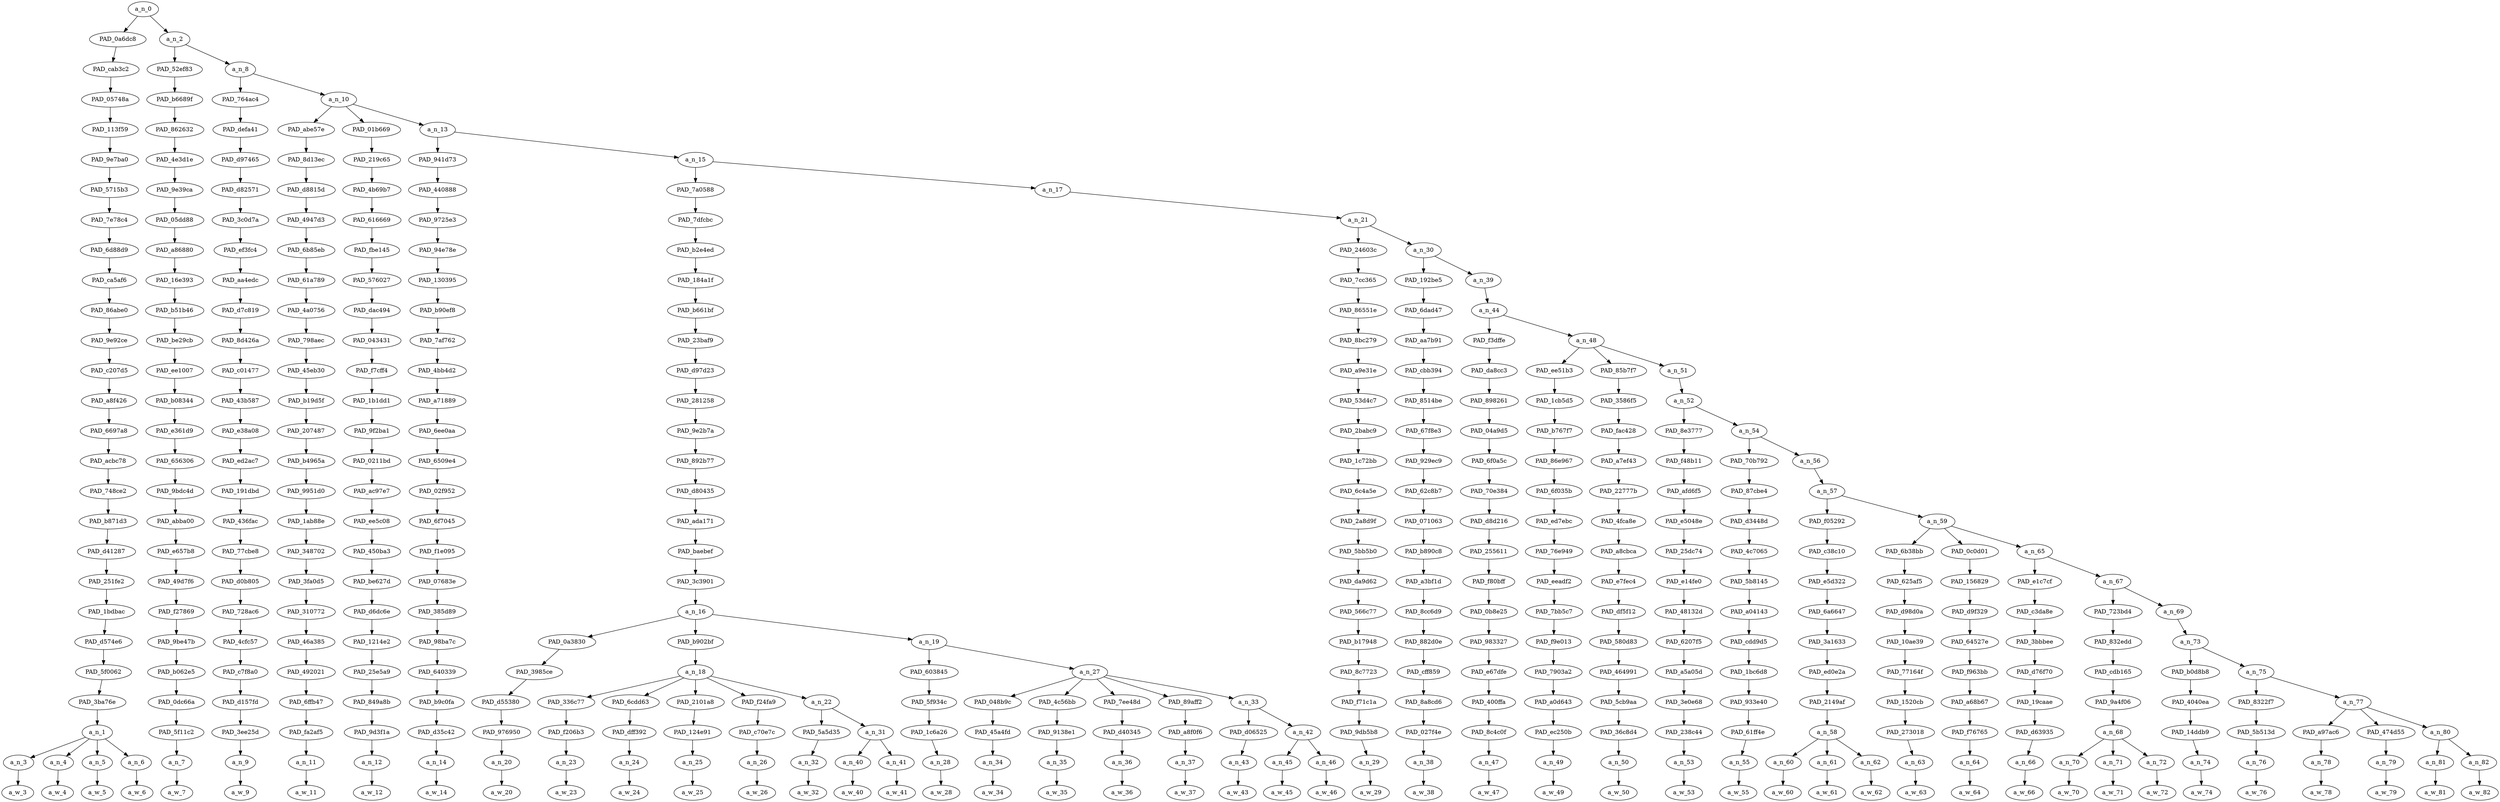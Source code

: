 strict digraph "" {
	a_n_0	[div_dir=1,
		index=0,
		level=26,
		pos="3.5571390411000197,26!",
		text_span="[0, 1, 2, 3, 4, 5, 6, 7, 8, 9, 10, 11, 12, 13, 14, 15, 16, 17, 18, 19, 20, 21, 22, 23, 24, 25, 26, 27, 28, 29, 30, 31, 32, 33, 34, \
35, 36, 37, 38, 39, 40, 41, 42, 43, 44, 45, 46]",
		value=1.00000000];
	PAD_0a6dc8	[div_dir=1,
		index=0,
		level=25,
		pos="1.5,25!",
		text_span="[0, 1, 2, 3]",
		value=0.18429828];
	a_n_0 -> PAD_0a6dc8;
	a_n_2	[div_dir=1,
		index=1,
		level=25,
		pos="5.614278082200039,25!",
		text_span="[4, 5, 6, 7, 8, 9, 10, 11, 12, 13, 14, 15, 16, 17, 18, 19, 20, 21, 22, 23, 24, 25, 26, 27, 28, 29, 30, 31, 32, 33, 34, 35, 36, 37, \
38, 39, 40, 41, 42, 43, 44, 45, 46]",
		value=0.81526686];
	a_n_0 -> a_n_2;
	PAD_cab3c2	[div_dir=1,
		index=0,
		level=24,
		pos="1.5,24!",
		text_span="[0, 1, 2, 3]",
		value=0.18429828];
	PAD_0a6dc8 -> PAD_cab3c2;
	PAD_05748a	[div_dir=1,
		index=0,
		level=23,
		pos="1.5,23!",
		text_span="[0, 1, 2, 3]",
		value=0.18429828];
	PAD_cab3c2 -> PAD_05748a;
	PAD_113f59	[div_dir=1,
		index=0,
		level=22,
		pos="1.5,22!",
		text_span="[0, 1, 2, 3]",
		value=0.18429828];
	PAD_05748a -> PAD_113f59;
	PAD_9e7ba0	[div_dir=1,
		index=0,
		level=21,
		pos="1.5,21!",
		text_span="[0, 1, 2, 3]",
		value=0.18429828];
	PAD_113f59 -> PAD_9e7ba0;
	PAD_5715b3	[div_dir=1,
		index=0,
		level=20,
		pos="1.5,20!",
		text_span="[0, 1, 2, 3]",
		value=0.18429828];
	PAD_9e7ba0 -> PAD_5715b3;
	PAD_7e78c4	[div_dir=1,
		index=0,
		level=19,
		pos="1.5,19!",
		text_span="[0, 1, 2, 3]",
		value=0.18429828];
	PAD_5715b3 -> PAD_7e78c4;
	PAD_6d88d9	[div_dir=1,
		index=0,
		level=18,
		pos="1.5,18!",
		text_span="[0, 1, 2, 3]",
		value=0.18429828];
	PAD_7e78c4 -> PAD_6d88d9;
	PAD_ca5af6	[div_dir=1,
		index=0,
		level=17,
		pos="1.5,17!",
		text_span="[0, 1, 2, 3]",
		value=0.18429828];
	PAD_6d88d9 -> PAD_ca5af6;
	PAD_86abe0	[div_dir=1,
		index=0,
		level=16,
		pos="1.5,16!",
		text_span="[0, 1, 2, 3]",
		value=0.18429828];
	PAD_ca5af6 -> PAD_86abe0;
	PAD_9e92ce	[div_dir=1,
		index=0,
		level=15,
		pos="1.5,15!",
		text_span="[0, 1, 2, 3]",
		value=0.18429828];
	PAD_86abe0 -> PAD_9e92ce;
	PAD_c207d5	[div_dir=1,
		index=0,
		level=14,
		pos="1.5,14!",
		text_span="[0, 1, 2, 3]",
		value=0.18429828];
	PAD_9e92ce -> PAD_c207d5;
	PAD_a8f426	[div_dir=1,
		index=0,
		level=13,
		pos="1.5,13!",
		text_span="[0, 1, 2, 3]",
		value=0.18429828];
	PAD_c207d5 -> PAD_a8f426;
	PAD_6697a8	[div_dir=1,
		index=0,
		level=12,
		pos="1.5,12!",
		text_span="[0, 1, 2, 3]",
		value=0.18429828];
	PAD_a8f426 -> PAD_6697a8;
	PAD_acbc78	[div_dir=1,
		index=0,
		level=11,
		pos="1.5,11!",
		text_span="[0, 1, 2, 3]",
		value=0.18429828];
	PAD_6697a8 -> PAD_acbc78;
	PAD_748ce2	[div_dir=1,
		index=0,
		level=10,
		pos="1.5,10!",
		text_span="[0, 1, 2, 3]",
		value=0.18429828];
	PAD_acbc78 -> PAD_748ce2;
	PAD_b871d3	[div_dir=1,
		index=0,
		level=9,
		pos="1.5,9!",
		text_span="[0, 1, 2, 3]",
		value=0.18429828];
	PAD_748ce2 -> PAD_b871d3;
	PAD_d41287	[div_dir=1,
		index=0,
		level=8,
		pos="1.5,8!",
		text_span="[0, 1, 2, 3]",
		value=0.18429828];
	PAD_b871d3 -> PAD_d41287;
	PAD_251fe2	[div_dir=1,
		index=0,
		level=7,
		pos="1.5,7!",
		text_span="[0, 1, 2, 3]",
		value=0.18429828];
	PAD_d41287 -> PAD_251fe2;
	PAD_1bdbac	[div_dir=1,
		index=0,
		level=6,
		pos="1.5,6!",
		text_span="[0, 1, 2, 3]",
		value=0.18429828];
	PAD_251fe2 -> PAD_1bdbac;
	PAD_d574e6	[div_dir=1,
		index=0,
		level=5,
		pos="1.5,5!",
		text_span="[0, 1, 2, 3]",
		value=0.18429828];
	PAD_1bdbac -> PAD_d574e6;
	PAD_5f0062	[div_dir=1,
		index=0,
		level=4,
		pos="1.5,4!",
		text_span="[0, 1, 2, 3]",
		value=0.18429828];
	PAD_d574e6 -> PAD_5f0062;
	PAD_3ba76e	[div_dir=1,
		index=0,
		level=3,
		pos="1.5,3!",
		text_span="[0, 1, 2, 3]",
		value=0.18429828];
	PAD_5f0062 -> PAD_3ba76e;
	a_n_1	[div_dir=1,
		index=0,
		level=2,
		pos="1.5,2!",
		text_span="[0, 1, 2, 3]",
		value=0.18429828];
	PAD_3ba76e -> a_n_1;
	a_n_3	[div_dir=1,
		index=0,
		level=1,
		pos="0.0,1!",
		text_span="[0]",
		value=0.01545999];
	a_n_1 -> a_n_3;
	a_n_4	[div_dir=1,
		index=1,
		level=1,
		pos="1.0,1!",
		text_span="[1]",
		value=0.05198625];
	a_n_1 -> a_n_4;
	a_n_5	[div_dir=1,
		index=2,
		level=1,
		pos="2.0,1!",
		text_span="[2]",
		value=0.09624227];
	a_n_1 -> a_n_5;
	a_n_6	[div_dir=-1,
		index=3,
		level=1,
		pos="3.0,1!",
		text_span="[3]",
		value=0.02027062];
	a_n_1 -> a_n_6;
	a_w_3	[div_dir=0,
		index=0,
		level=0,
		pos="0,0!",
		text_span="[0]",
		value=ye];
	a_n_3 -> a_w_3;
	a_w_4	[div_dir=0,
		index=1,
		level=0,
		pos="1,0!",
		text_span="[1]",
		value=olde];
	a_n_4 -> a_w_4;
	a_w_5	[div_dir=0,
		index=2,
		level=0,
		pos="2,0!",
		text_span="[2]",
		value=niggra];
	a_n_5 -> a_w_5;
	a_w_6	[div_dir=0,
		index=3,
		level=0,
		pos="3,0!",
		text_span="[3]",
		value=tax];
	a_n_6 -> a_w_6;
	PAD_52ef83	[div_dir=1,
		index=1,
		level=24,
		pos="4.0,24!",
		text_span="[4]",
		value=0.01254932];
	a_n_2 -> PAD_52ef83;
	a_n_8	[div_dir=1,
		index=2,
		level=24,
		pos="7.228556164400078,24!",
		text_span="[5, 6, 7, 8, 9, 10, 11, 12, 13, 14, 15, 16, 17, 18, 19, 20, 21, 22, 23, 24, 25, 26, 27, 28, 29, 30, 31, 32, 33, 34, 35, 36, 37, \
38, 39, 40, 41, 42, 43, 44, 45, 46]",
		value=0.80238551];
	a_n_2 -> a_n_8;
	PAD_b6689f	[div_dir=1,
		index=1,
		level=23,
		pos="4.0,23!",
		text_span="[4]",
		value=0.01254932];
	PAD_52ef83 -> PAD_b6689f;
	PAD_862632	[div_dir=1,
		index=1,
		level=22,
		pos="4.0,22!",
		text_span="[4]",
		value=0.01254932];
	PAD_b6689f -> PAD_862632;
	PAD_4e3d1e	[div_dir=1,
		index=1,
		level=21,
		pos="4.0,21!",
		text_span="[4]",
		value=0.01254932];
	PAD_862632 -> PAD_4e3d1e;
	PAD_9e39ca	[div_dir=1,
		index=1,
		level=20,
		pos="4.0,20!",
		text_span="[4]",
		value=0.01254932];
	PAD_4e3d1e -> PAD_9e39ca;
	PAD_05dd88	[div_dir=1,
		index=1,
		level=19,
		pos="4.0,19!",
		text_span="[4]",
		value=0.01254932];
	PAD_9e39ca -> PAD_05dd88;
	PAD_a86880	[div_dir=1,
		index=1,
		level=18,
		pos="4.0,18!",
		text_span="[4]",
		value=0.01254932];
	PAD_05dd88 -> PAD_a86880;
	PAD_16e393	[div_dir=1,
		index=1,
		level=17,
		pos="4.0,17!",
		text_span="[4]",
		value=0.01254932];
	PAD_a86880 -> PAD_16e393;
	PAD_b51b46	[div_dir=1,
		index=1,
		level=16,
		pos="4.0,16!",
		text_span="[4]",
		value=0.01254932];
	PAD_16e393 -> PAD_b51b46;
	PAD_be29cb	[div_dir=1,
		index=1,
		level=15,
		pos="4.0,15!",
		text_span="[4]",
		value=0.01254932];
	PAD_b51b46 -> PAD_be29cb;
	PAD_ee1007	[div_dir=1,
		index=1,
		level=14,
		pos="4.0,14!",
		text_span="[4]",
		value=0.01254932];
	PAD_be29cb -> PAD_ee1007;
	PAD_b08344	[div_dir=1,
		index=1,
		level=13,
		pos="4.0,13!",
		text_span="[4]",
		value=0.01254932];
	PAD_ee1007 -> PAD_b08344;
	PAD_e361d9	[div_dir=1,
		index=1,
		level=12,
		pos="4.0,12!",
		text_span="[4]",
		value=0.01254932];
	PAD_b08344 -> PAD_e361d9;
	PAD_656306	[div_dir=1,
		index=1,
		level=11,
		pos="4.0,11!",
		text_span="[4]",
		value=0.01254932];
	PAD_e361d9 -> PAD_656306;
	PAD_9bdc4d	[div_dir=1,
		index=1,
		level=10,
		pos="4.0,10!",
		text_span="[4]",
		value=0.01254932];
	PAD_656306 -> PAD_9bdc4d;
	PAD_abba00	[div_dir=1,
		index=1,
		level=9,
		pos="4.0,9!",
		text_span="[4]",
		value=0.01254932];
	PAD_9bdc4d -> PAD_abba00;
	PAD_e657b8	[div_dir=1,
		index=1,
		level=8,
		pos="4.0,8!",
		text_span="[4]",
		value=0.01254932];
	PAD_abba00 -> PAD_e657b8;
	PAD_49d7f6	[div_dir=1,
		index=1,
		level=7,
		pos="4.0,7!",
		text_span="[4]",
		value=0.01254932];
	PAD_e657b8 -> PAD_49d7f6;
	PAD_f27869	[div_dir=1,
		index=1,
		level=6,
		pos="4.0,6!",
		text_span="[4]",
		value=0.01254932];
	PAD_49d7f6 -> PAD_f27869;
	PAD_9be47b	[div_dir=1,
		index=1,
		level=5,
		pos="4.0,5!",
		text_span="[4]",
		value=0.01254932];
	PAD_f27869 -> PAD_9be47b;
	PAD_b062e5	[div_dir=1,
		index=1,
		level=4,
		pos="4.0,4!",
		text_span="[4]",
		value=0.01254932];
	PAD_9be47b -> PAD_b062e5;
	PAD_0dc66a	[div_dir=1,
		index=1,
		level=3,
		pos="4.0,3!",
		text_span="[4]",
		value=0.01254932];
	PAD_b062e5 -> PAD_0dc66a;
	PAD_5f11c2	[div_dir=1,
		index=1,
		level=2,
		pos="4.0,2!",
		text_span="[4]",
		value=0.01254932];
	PAD_0dc66a -> PAD_5f11c2;
	a_n_7	[div_dir=1,
		index=4,
		level=1,
		pos="4.0,1!",
		text_span="[4]",
		value=0.01254932];
	PAD_5f11c2 -> a_n_7;
	a_w_7	[div_dir=0,
		index=4,
		level=0,
		pos="4,0!",
		text_span="[4]",
		value=makes];
	a_n_7 -> a_w_7;
	PAD_764ac4	[div_dir=1,
		index=2,
		level=23,
		pos="5.0,23!",
		text_span="[5]",
		value=0.01531190];
	a_n_8 -> PAD_764ac4;
	a_n_10	[div_dir=1,
		index=3,
		level=23,
		pos="9.457112328800156,23!",
		text_span="[6, 7, 8, 9, 10, 11, 12, 13, 14, 15, 16, 17, 18, 19, 20, 21, 22, 23, 24, 25, 26, 27, 28, 29, 30, 31, 32, 33, 34, 35, 36, 37, 38, \
39, 40, 41, 42, 43, 44, 45, 46]",
		value=0.78674054];
	a_n_8 -> a_n_10;
	PAD_defa41	[div_dir=1,
		index=2,
		level=22,
		pos="5.0,22!",
		text_span="[5]",
		value=0.01531190];
	PAD_764ac4 -> PAD_defa41;
	PAD_d97465	[div_dir=1,
		index=2,
		level=21,
		pos="5.0,21!",
		text_span="[5]",
		value=0.01531190];
	PAD_defa41 -> PAD_d97465;
	PAD_d82571	[div_dir=1,
		index=2,
		level=20,
		pos="5.0,20!",
		text_span="[5]",
		value=0.01531190];
	PAD_d97465 -> PAD_d82571;
	PAD_3c0d7a	[div_dir=1,
		index=2,
		level=19,
		pos="5.0,19!",
		text_span="[5]",
		value=0.01531190];
	PAD_d82571 -> PAD_3c0d7a;
	PAD_ef3fc4	[div_dir=1,
		index=2,
		level=18,
		pos="5.0,18!",
		text_span="[5]",
		value=0.01531190];
	PAD_3c0d7a -> PAD_ef3fc4;
	PAD_aa4edc	[div_dir=1,
		index=2,
		level=17,
		pos="5.0,17!",
		text_span="[5]",
		value=0.01531190];
	PAD_ef3fc4 -> PAD_aa4edc;
	PAD_d7c819	[div_dir=1,
		index=2,
		level=16,
		pos="5.0,16!",
		text_span="[5]",
		value=0.01531190];
	PAD_aa4edc -> PAD_d7c819;
	PAD_8d426a	[div_dir=1,
		index=2,
		level=15,
		pos="5.0,15!",
		text_span="[5]",
		value=0.01531190];
	PAD_d7c819 -> PAD_8d426a;
	PAD_c01477	[div_dir=1,
		index=2,
		level=14,
		pos="5.0,14!",
		text_span="[5]",
		value=0.01531190];
	PAD_8d426a -> PAD_c01477;
	PAD_43b587	[div_dir=1,
		index=2,
		level=13,
		pos="5.0,13!",
		text_span="[5]",
		value=0.01531190];
	PAD_c01477 -> PAD_43b587;
	PAD_e38a08	[div_dir=1,
		index=2,
		level=12,
		pos="5.0,12!",
		text_span="[5]",
		value=0.01531190];
	PAD_43b587 -> PAD_e38a08;
	PAD_ed2ac7	[div_dir=1,
		index=2,
		level=11,
		pos="5.0,11!",
		text_span="[5]",
		value=0.01531190];
	PAD_e38a08 -> PAD_ed2ac7;
	PAD_191dbd	[div_dir=1,
		index=2,
		level=10,
		pos="5.0,10!",
		text_span="[5]",
		value=0.01531190];
	PAD_ed2ac7 -> PAD_191dbd;
	PAD_436fac	[div_dir=1,
		index=2,
		level=9,
		pos="5.0,9!",
		text_span="[5]",
		value=0.01531190];
	PAD_191dbd -> PAD_436fac;
	PAD_77cbe8	[div_dir=1,
		index=2,
		level=8,
		pos="5.0,8!",
		text_span="[5]",
		value=0.01531190];
	PAD_436fac -> PAD_77cbe8;
	PAD_d0b805	[div_dir=1,
		index=2,
		level=7,
		pos="5.0,7!",
		text_span="[5]",
		value=0.01531190];
	PAD_77cbe8 -> PAD_d0b805;
	PAD_728ac6	[div_dir=1,
		index=2,
		level=6,
		pos="5.0,6!",
		text_span="[5]",
		value=0.01531190];
	PAD_d0b805 -> PAD_728ac6;
	PAD_4cfc57	[div_dir=1,
		index=2,
		level=5,
		pos="5.0,5!",
		text_span="[5]",
		value=0.01531190];
	PAD_728ac6 -> PAD_4cfc57;
	PAD_c7f8a0	[div_dir=1,
		index=2,
		level=4,
		pos="5.0,4!",
		text_span="[5]",
		value=0.01531190];
	PAD_4cfc57 -> PAD_c7f8a0;
	PAD_d157fd	[div_dir=1,
		index=2,
		level=3,
		pos="5.0,3!",
		text_span="[5]",
		value=0.01531190];
	PAD_c7f8a0 -> PAD_d157fd;
	PAD_3ee25d	[div_dir=1,
		index=2,
		level=2,
		pos="5.0,2!",
		text_span="[5]",
		value=0.01531190];
	PAD_d157fd -> PAD_3ee25d;
	a_n_9	[div_dir=1,
		index=5,
		level=1,
		pos="5.0,1!",
		text_span="[5]",
		value=0.01531190];
	PAD_3ee25d -> a_n_9;
	a_w_9	[div_dir=0,
		index=5,
		level=0,
		pos="5,0!",
		text_span="[5]",
		value=us];
	a_n_9 -> a_w_9;
	PAD_abe57e	[div_dir=1,
		index=3,
		level=22,
		pos="6.0,22!",
		text_span="[6]",
		value=0.01415132];
	a_n_10 -> PAD_abe57e;
	PAD_01b669	[div_dir=1,
		index=4,
		level=22,
		pos="7.0,22!",
		text_span="[7]",
		value=0.01064995];
	a_n_10 -> PAD_01b669;
	a_n_13	[div_dir=1,
		index=5,
		level=22,
		pos="15.371336986400463,22!",
		text_span="[8, 9, 10, 11, 12, 13, 14, 15, 16, 17, 18, 19, 20, 21, 22, 23, 24, 25, 26, 27, 28, 29, 30, 31, 32, 33, 34, 35, 36, 37, 38, 39, 40, \
41, 42, 43, 44, 45, 46]",
		value=0.76160546];
	a_n_10 -> a_n_13;
	PAD_8d13ec	[div_dir=1,
		index=3,
		level=21,
		pos="6.0,21!",
		text_span="[6]",
		value=0.01415132];
	PAD_abe57e -> PAD_8d13ec;
	PAD_d8815d	[div_dir=1,
		index=3,
		level=20,
		pos="6.0,20!",
		text_span="[6]",
		value=0.01415132];
	PAD_8d13ec -> PAD_d8815d;
	PAD_4947d3	[div_dir=1,
		index=3,
		level=19,
		pos="6.0,19!",
		text_span="[6]",
		value=0.01415132];
	PAD_d8815d -> PAD_4947d3;
	PAD_6b85eb	[div_dir=1,
		index=3,
		level=18,
		pos="6.0,18!",
		text_span="[6]",
		value=0.01415132];
	PAD_4947d3 -> PAD_6b85eb;
	PAD_61a789	[div_dir=1,
		index=3,
		level=17,
		pos="6.0,17!",
		text_span="[6]",
		value=0.01415132];
	PAD_6b85eb -> PAD_61a789;
	PAD_4a0756	[div_dir=1,
		index=3,
		level=16,
		pos="6.0,16!",
		text_span="[6]",
		value=0.01415132];
	PAD_61a789 -> PAD_4a0756;
	PAD_798aec	[div_dir=1,
		index=3,
		level=15,
		pos="6.0,15!",
		text_span="[6]",
		value=0.01415132];
	PAD_4a0756 -> PAD_798aec;
	PAD_45eb30	[div_dir=1,
		index=3,
		level=14,
		pos="6.0,14!",
		text_span="[6]",
		value=0.01415132];
	PAD_798aec -> PAD_45eb30;
	PAD_b19d5f	[div_dir=1,
		index=3,
		level=13,
		pos="6.0,13!",
		text_span="[6]",
		value=0.01415132];
	PAD_45eb30 -> PAD_b19d5f;
	PAD_207487	[div_dir=1,
		index=3,
		level=12,
		pos="6.0,12!",
		text_span="[6]",
		value=0.01415132];
	PAD_b19d5f -> PAD_207487;
	PAD_b4965a	[div_dir=1,
		index=3,
		level=11,
		pos="6.0,11!",
		text_span="[6]",
		value=0.01415132];
	PAD_207487 -> PAD_b4965a;
	PAD_9951d0	[div_dir=1,
		index=3,
		level=10,
		pos="6.0,10!",
		text_span="[6]",
		value=0.01415132];
	PAD_b4965a -> PAD_9951d0;
	PAD_1ab88e	[div_dir=1,
		index=3,
		level=9,
		pos="6.0,9!",
		text_span="[6]",
		value=0.01415132];
	PAD_9951d0 -> PAD_1ab88e;
	PAD_348702	[div_dir=1,
		index=3,
		level=8,
		pos="6.0,8!",
		text_span="[6]",
		value=0.01415132];
	PAD_1ab88e -> PAD_348702;
	PAD_3fa0d5	[div_dir=1,
		index=3,
		level=7,
		pos="6.0,7!",
		text_span="[6]",
		value=0.01415132];
	PAD_348702 -> PAD_3fa0d5;
	PAD_310772	[div_dir=1,
		index=3,
		level=6,
		pos="6.0,6!",
		text_span="[6]",
		value=0.01415132];
	PAD_3fa0d5 -> PAD_310772;
	PAD_46a385	[div_dir=1,
		index=3,
		level=5,
		pos="6.0,5!",
		text_span="[6]",
		value=0.01415132];
	PAD_310772 -> PAD_46a385;
	PAD_492021	[div_dir=1,
		index=3,
		level=4,
		pos="6.0,4!",
		text_span="[6]",
		value=0.01415132];
	PAD_46a385 -> PAD_492021;
	PAD_6ffb47	[div_dir=1,
		index=3,
		level=3,
		pos="6.0,3!",
		text_span="[6]",
		value=0.01415132];
	PAD_492021 -> PAD_6ffb47;
	PAD_fa2af5	[div_dir=1,
		index=3,
		level=2,
		pos="6.0,2!",
		text_span="[6]",
		value=0.01415132];
	PAD_6ffb47 -> PAD_fa2af5;
	a_n_11	[div_dir=1,
		index=6,
		level=1,
		pos="6.0,1!",
		text_span="[6]",
		value=0.01415132];
	PAD_fa2af5 -> a_n_11;
	a_w_11	[div_dir=0,
		index=6,
		level=0,
		pos="6,0!",
		text_span="[6]",
		value=pay];
	a_n_11 -> a_w_11;
	PAD_219c65	[div_dir=1,
		index=4,
		level=21,
		pos="7.0,21!",
		text_span="[7]",
		value=0.01064995];
	PAD_01b669 -> PAD_219c65;
	PAD_4b69b7	[div_dir=1,
		index=4,
		level=20,
		pos="7.0,20!",
		text_span="[7]",
		value=0.01064995];
	PAD_219c65 -> PAD_4b69b7;
	PAD_616669	[div_dir=1,
		index=4,
		level=19,
		pos="7.0,19!",
		text_span="[7]",
		value=0.01064995];
	PAD_4b69b7 -> PAD_616669;
	PAD_fbe145	[div_dir=1,
		index=4,
		level=18,
		pos="7.0,18!",
		text_span="[7]",
		value=0.01064995];
	PAD_616669 -> PAD_fbe145;
	PAD_576027	[div_dir=1,
		index=4,
		level=17,
		pos="7.0,17!",
		text_span="[7]",
		value=0.01064995];
	PAD_fbe145 -> PAD_576027;
	PAD_dac494	[div_dir=1,
		index=4,
		level=16,
		pos="7.0,16!",
		text_span="[7]",
		value=0.01064995];
	PAD_576027 -> PAD_dac494;
	PAD_043431	[div_dir=1,
		index=4,
		level=15,
		pos="7.0,15!",
		text_span="[7]",
		value=0.01064995];
	PAD_dac494 -> PAD_043431;
	PAD_f7cff4	[div_dir=1,
		index=4,
		level=14,
		pos="7.0,14!",
		text_span="[7]",
		value=0.01064995];
	PAD_043431 -> PAD_f7cff4;
	PAD_1b1dd1	[div_dir=1,
		index=4,
		level=13,
		pos="7.0,13!",
		text_span="[7]",
		value=0.01064995];
	PAD_f7cff4 -> PAD_1b1dd1;
	PAD_9f2ba1	[div_dir=1,
		index=4,
		level=12,
		pos="7.0,12!",
		text_span="[7]",
		value=0.01064995];
	PAD_1b1dd1 -> PAD_9f2ba1;
	PAD_0211bd	[div_dir=1,
		index=4,
		level=11,
		pos="7.0,11!",
		text_span="[7]",
		value=0.01064995];
	PAD_9f2ba1 -> PAD_0211bd;
	PAD_ac97e7	[div_dir=1,
		index=4,
		level=10,
		pos="7.0,10!",
		text_span="[7]",
		value=0.01064995];
	PAD_0211bd -> PAD_ac97e7;
	PAD_ee5c08	[div_dir=1,
		index=4,
		level=9,
		pos="7.0,9!",
		text_span="[7]",
		value=0.01064995];
	PAD_ac97e7 -> PAD_ee5c08;
	PAD_450ba3	[div_dir=1,
		index=4,
		level=8,
		pos="7.0,8!",
		text_span="[7]",
		value=0.01064995];
	PAD_ee5c08 -> PAD_450ba3;
	PAD_be627d	[div_dir=1,
		index=4,
		level=7,
		pos="7.0,7!",
		text_span="[7]",
		value=0.01064995];
	PAD_450ba3 -> PAD_be627d;
	PAD_d6dc6e	[div_dir=1,
		index=4,
		level=6,
		pos="7.0,6!",
		text_span="[7]",
		value=0.01064995];
	PAD_be627d -> PAD_d6dc6e;
	PAD_1214e2	[div_dir=1,
		index=4,
		level=5,
		pos="7.0,5!",
		text_span="[7]",
		value=0.01064995];
	PAD_d6dc6e -> PAD_1214e2;
	PAD_25e5a9	[div_dir=1,
		index=4,
		level=4,
		pos="7.0,4!",
		text_span="[7]",
		value=0.01064995];
	PAD_1214e2 -> PAD_25e5a9;
	PAD_849a8b	[div_dir=1,
		index=4,
		level=3,
		pos="7.0,3!",
		text_span="[7]",
		value=0.01064995];
	PAD_25e5a9 -> PAD_849a8b;
	PAD_9d3f1a	[div_dir=1,
		index=4,
		level=2,
		pos="7.0,2!",
		text_span="[7]",
		value=0.01064995];
	PAD_849a8b -> PAD_9d3f1a;
	a_n_12	[div_dir=1,
		index=7,
		level=1,
		pos="7.0,1!",
		text_span="[7]",
		value=0.01064995];
	PAD_9d3f1a -> a_n_12;
	a_w_12	[div_dir=0,
		index=7,
		level=0,
		pos="7,0!",
		text_span="[7]",
		value=more];
	a_n_12 -> a_w_12;
	PAD_941d73	[div_dir=1,
		index=5,
		level=21,
		pos="8.0,21!",
		text_span="[8]",
		value=0.01051723];
	a_n_13 -> PAD_941d73;
	a_n_15	[div_dir=1,
		index=6,
		level=21,
		pos="22.742673972800926,21!",
		text_span="[9, 10, 11, 12, 13, 14, 15, 16, 17, 18, 19, 20, 21, 22, 23, 24, 25, 26, 27, 28, 29, 30, 31, 32, 33, 34, 35, 36, 37, 38, 39, 40, \
41, 42, 43, 44, 45, 46]",
		value=0.75075731];
	a_n_13 -> a_n_15;
	PAD_440888	[div_dir=1,
		index=5,
		level=20,
		pos="8.0,20!",
		text_span="[8]",
		value=0.01051723];
	PAD_941d73 -> PAD_440888;
	PAD_9725e3	[div_dir=1,
		index=5,
		level=19,
		pos="8.0,19!",
		text_span="[8]",
		value=0.01051723];
	PAD_440888 -> PAD_9725e3;
	PAD_94e78e	[div_dir=1,
		index=5,
		level=18,
		pos="8.0,18!",
		text_span="[8]",
		value=0.01051723];
	PAD_9725e3 -> PAD_94e78e;
	PAD_130395	[div_dir=1,
		index=5,
		level=17,
		pos="8.0,17!",
		text_span="[8]",
		value=0.01051723];
	PAD_94e78e -> PAD_130395;
	PAD_b90ef8	[div_dir=1,
		index=5,
		level=16,
		pos="8.0,16!",
		text_span="[8]",
		value=0.01051723];
	PAD_130395 -> PAD_b90ef8;
	PAD_7af762	[div_dir=1,
		index=5,
		level=15,
		pos="8.0,15!",
		text_span="[8]",
		value=0.01051723];
	PAD_b90ef8 -> PAD_7af762;
	PAD_4bb4d2	[div_dir=1,
		index=5,
		level=14,
		pos="8.0,14!",
		text_span="[8]",
		value=0.01051723];
	PAD_7af762 -> PAD_4bb4d2;
	PAD_a71889	[div_dir=1,
		index=5,
		level=13,
		pos="8.0,13!",
		text_span="[8]",
		value=0.01051723];
	PAD_4bb4d2 -> PAD_a71889;
	PAD_6ee0aa	[div_dir=1,
		index=5,
		level=12,
		pos="8.0,12!",
		text_span="[8]",
		value=0.01051723];
	PAD_a71889 -> PAD_6ee0aa;
	PAD_6509e4	[div_dir=1,
		index=5,
		level=11,
		pos="8.0,11!",
		text_span="[8]",
		value=0.01051723];
	PAD_6ee0aa -> PAD_6509e4;
	PAD_02f952	[div_dir=1,
		index=5,
		level=10,
		pos="8.0,10!",
		text_span="[8]",
		value=0.01051723];
	PAD_6509e4 -> PAD_02f952;
	PAD_6f7045	[div_dir=1,
		index=5,
		level=9,
		pos="8.0,9!",
		text_span="[8]",
		value=0.01051723];
	PAD_02f952 -> PAD_6f7045;
	PAD_f1e095	[div_dir=1,
		index=5,
		level=8,
		pos="8.0,8!",
		text_span="[8]",
		value=0.01051723];
	PAD_6f7045 -> PAD_f1e095;
	PAD_07683e	[div_dir=1,
		index=5,
		level=7,
		pos="8.0,7!",
		text_span="[8]",
		value=0.01051723];
	PAD_f1e095 -> PAD_07683e;
	PAD_385d89	[div_dir=1,
		index=5,
		level=6,
		pos="8.0,6!",
		text_span="[8]",
		value=0.01051723];
	PAD_07683e -> PAD_385d89;
	PAD_98ba7c	[div_dir=1,
		index=5,
		level=5,
		pos="8.0,5!",
		text_span="[8]",
		value=0.01051723];
	PAD_385d89 -> PAD_98ba7c;
	PAD_640339	[div_dir=1,
		index=5,
		level=4,
		pos="8.0,4!",
		text_span="[8]",
		value=0.01051723];
	PAD_98ba7c -> PAD_640339;
	PAD_b9c0fa	[div_dir=1,
		index=5,
		level=3,
		pos="8.0,3!",
		text_span="[8]",
		value=0.01051723];
	PAD_640339 -> PAD_b9c0fa;
	PAD_d35c42	[div_dir=1,
		index=5,
		level=2,
		pos="8.0,2!",
		text_span="[8]",
		value=0.01051723];
	PAD_b9c0fa -> PAD_d35c42;
	a_n_14	[div_dir=1,
		index=8,
		level=1,
		pos="8.0,1!",
		text_span="[8]",
		value=0.01051723];
	PAD_d35c42 -> a_n_14;
	a_w_14	[div_dir=0,
		index=8,
		level=0,
		pos="8,0!",
		text_span="[8]",
		value=for];
	a_n_14 -> a_w_14;
	PAD_7a0588	[div_dir=1,
		index=6,
		level=20,
		pos="19.425,20!",
		text_span="[9, 10, 11, 12, 13, 14, 15, 16, 17, 18, 19, 20, 21, 22, 23, 24]",
		value=0.24612560];
	a_n_15 -> PAD_7a0588;
	a_n_17	[div_dir=1,
		index=7,
		level=20,
		pos="26.06034794560185,20!",
		text_span="[25, 26, 27, 28, 29, 30, 31, 32, 33, 34, 35, 36, 37, 38, 39, 40, 41, 42, 43, 44, 45, 46]",
		value=0.50429858];
	a_n_15 -> a_n_17;
	PAD_7dfcbc	[div_dir=1,
		index=6,
		level=19,
		pos="19.425,19!",
		text_span="[9, 10, 11, 12, 13, 14, 15, 16, 17, 18, 19, 20, 21, 22, 23, 24]",
		value=0.24612560];
	PAD_7a0588 -> PAD_7dfcbc;
	PAD_b2e4ed	[div_dir=1,
		index=6,
		level=18,
		pos="19.425,18!",
		text_span="[9, 10, 11, 12, 13, 14, 15, 16, 17, 18, 19, 20, 21, 22, 23, 24]",
		value=0.24612560];
	PAD_7dfcbc -> PAD_b2e4ed;
	PAD_184a1f	[div_dir=1,
		index=6,
		level=17,
		pos="19.425,17!",
		text_span="[9, 10, 11, 12, 13, 14, 15, 16, 17, 18, 19, 20, 21, 22, 23, 24]",
		value=0.24612560];
	PAD_b2e4ed -> PAD_184a1f;
	PAD_b661bf	[div_dir=1,
		index=6,
		level=16,
		pos="19.425,16!",
		text_span="[9, 10, 11, 12, 13, 14, 15, 16, 17, 18, 19, 20, 21, 22, 23, 24]",
		value=0.24612560];
	PAD_184a1f -> PAD_b661bf;
	PAD_23baf9	[div_dir=1,
		index=6,
		level=15,
		pos="19.425,15!",
		text_span="[9, 10, 11, 12, 13, 14, 15, 16, 17, 18, 19, 20, 21, 22, 23, 24]",
		value=0.24612560];
	PAD_b661bf -> PAD_23baf9;
	PAD_d97d23	[div_dir=1,
		index=6,
		level=14,
		pos="19.425,14!",
		text_span="[9, 10, 11, 12, 13, 14, 15, 16, 17, 18, 19, 20, 21, 22, 23, 24]",
		value=0.24612560];
	PAD_23baf9 -> PAD_d97d23;
	PAD_281258	[div_dir=1,
		index=6,
		level=13,
		pos="19.425,13!",
		text_span="[9, 10, 11, 12, 13, 14, 15, 16, 17, 18, 19, 20, 21, 22, 23, 24]",
		value=0.24612560];
	PAD_d97d23 -> PAD_281258;
	PAD_9e2b7a	[div_dir=1,
		index=6,
		level=12,
		pos="19.425,12!",
		text_span="[9, 10, 11, 12, 13, 14, 15, 16, 17, 18, 19, 20, 21, 22, 23, 24]",
		value=0.24612560];
	PAD_281258 -> PAD_9e2b7a;
	PAD_892b77	[div_dir=1,
		index=6,
		level=11,
		pos="19.425,11!",
		text_span="[9, 10, 11, 12, 13, 14, 15, 16, 17, 18, 19, 20, 21, 22, 23, 24]",
		value=0.24612560];
	PAD_9e2b7a -> PAD_892b77;
	PAD_d80435	[div_dir=1,
		index=6,
		level=10,
		pos="19.425,10!",
		text_span="[9, 10, 11, 12, 13, 14, 15, 16, 17, 18, 19, 20, 21, 22, 23, 24]",
		value=0.24612560];
	PAD_892b77 -> PAD_d80435;
	PAD_ada171	[div_dir=1,
		index=6,
		level=9,
		pos="19.425,9!",
		text_span="[9, 10, 11, 12, 13, 14, 15, 16, 17, 18, 19, 20, 21, 22, 23, 24]",
		value=0.24612560];
	PAD_d80435 -> PAD_ada171;
	PAD_baebef	[div_dir=1,
		index=6,
		level=8,
		pos="19.425,8!",
		text_span="[9, 10, 11, 12, 13, 14, 15, 16, 17, 18, 19, 20, 21, 22, 23, 24]",
		value=0.24612560];
	PAD_ada171 -> PAD_baebef;
	PAD_3c3901	[div_dir=1,
		index=6,
		level=7,
		pos="19.425,7!",
		text_span="[9, 10, 11, 12, 13, 14, 15, 16, 17, 18, 19, 20, 21, 22, 23, 24]",
		value=0.24612560];
	PAD_baebef -> PAD_3c3901;
	a_n_16	[div_dir=1,
		index=6,
		level=6,
		pos="19.425,6!",
		text_span="[9, 10, 11, 12, 13, 14, 15, 16, 17, 18, 19, 20, 21, 22, 23, 24]",
		value=0.24612560];
	PAD_3c3901 -> a_n_16;
	PAD_0a3830	[div_dir=1,
		index=8,
		level=5,
		pos="24.0,5!",
		text_span="[24]",
		value=0.01686292];
	a_n_16 -> PAD_0a3830;
	PAD_b902bf	[div_dir=1,
		index=6,
		level=5,
		pos="12.85,5!",
		text_span="[9, 10, 11, 12, 13, 14, 15]",
		value=0.10892973];
	a_n_16 -> PAD_b902bf;
	a_n_19	[div_dir=1,
		index=7,
		level=5,
		pos="21.425,5!",
		text_span="[16, 17, 18, 19, 20, 21, 22, 23]",
		value=0.12021726];
	a_n_16 -> a_n_19;
	PAD_3985ce	[div_dir=1,
		index=9,
		level=4,
		pos="24.0,4!",
		text_span="[24]",
		value=0.01686292];
	PAD_0a3830 -> PAD_3985ce;
	PAD_d55380	[div_dir=1,
		index=17,
		level=3,
		pos="24.0,3!",
		text_span="[24]",
		value=0.01686292];
	PAD_3985ce -> PAD_d55380;
	PAD_976950	[div_dir=1,
		index=19,
		level=2,
		pos="24.0,2!",
		text_span="[24]",
		value=0.01686292];
	PAD_d55380 -> PAD_976950;
	a_n_20	[div_dir=1,
		index=24,
		level=1,
		pos="24.0,1!",
		text_span="[24]",
		value=0.01686292];
	PAD_976950 -> a_n_20;
	a_w_20	[div_dir=0,
		index=24,
		level=0,
		pos="24,0!",
		text_span="[24]",
		value=entertainment];
	a_n_20 -> a_w_20;
	a_n_18	[div_dir=1,
		index=6,
		level=4,
		pos="12.85,4!",
		text_span="[9, 10, 11, 12, 13, 14, 15]",
		value=0.10892973];
	PAD_b902bf -> a_n_18;
	PAD_336c77	[div_dir=1,
		index=7,
		level=3,
		pos="12.0,3!",
		text_span="[12]",
		value=0.01511360];
	a_n_18 -> PAD_336c77;
	PAD_6cdd63	[div_dir=1,
		index=8,
		level=3,
		pos="13.0,3!",
		text_span="[13]",
		value=0.01811325];
	a_n_18 -> PAD_6cdd63;
	PAD_2101a8	[div_dir=1,
		index=9,
		level=3,
		pos="14.0,3!",
		text_span="[14]",
		value=0.01504341];
	a_n_18 -> PAD_2101a8;
	PAD_f24fa9	[div_dir=1,
		index=10,
		level=3,
		pos="15.0,3!",
		text_span="[15]",
		value=0.01422962];
	a_n_18 -> PAD_f24fa9;
	a_n_22	[div_dir=-1,
		index=6,
		level=3,
		pos="10.25,3!",
		text_span="[9, 10, 11]",
		value=0.04639660];
	a_n_18 -> a_n_22;
	PAD_f206b3	[div_dir=1,
		index=8,
		level=2,
		pos="12.0,2!",
		text_span="[12]",
		value=0.01511360];
	PAD_336c77 -> PAD_f206b3;
	a_n_23	[div_dir=1,
		index=12,
		level=1,
		pos="12.0,1!",
		text_span="[12]",
		value=0.01511360];
	PAD_f206b3 -> a_n_23;
	a_w_23	[div_dir=0,
		index=12,
		level=0,
		pos="12,0!",
		text_span="[12]",
		value=police];
	a_n_23 -> a_w_23;
	PAD_dff392	[div_dir=1,
		index=9,
		level=2,
		pos="13.0,2!",
		text_span="[13]",
		value=0.01811325];
	PAD_6cdd63 -> PAD_dff392;
	a_n_24	[div_dir=1,
		index=13,
		level=1,
		pos="13.0,1!",
		text_span="[13]",
		value=0.01811325];
	PAD_dff392 -> a_n_24;
	a_w_24	[div_dir=0,
		index=13,
		level=0,
		pos="13,0!",
		text_span="[13]",
		value=ambulance];
	a_n_24 -> a_w_24;
	PAD_124e91	[div_dir=1,
		index=10,
		level=2,
		pos="14.0,2!",
		text_span="[14]",
		value=0.01504341];
	PAD_2101a8 -> PAD_124e91;
	a_n_25	[div_dir=1,
		index=14,
		level=1,
		pos="14.0,1!",
		text_span="[14]",
		value=0.01504341];
	PAD_124e91 -> a_n_25;
	a_w_25	[div_dir=0,
		index=14,
		level=0,
		pos="14,0!",
		text_span="[14]",
		value=medical];
	a_n_25 -> a_w_25;
	PAD_c70e7c	[div_dir=1,
		index=11,
		level=2,
		pos="15.0,2!",
		text_span="[15]",
		value=0.01422962];
	PAD_f24fa9 -> PAD_c70e7c;
	a_n_26	[div_dir=1,
		index=15,
		level=1,
		pos="15.0,1!",
		text_span="[15]",
		value=0.01422962];
	PAD_c70e7c -> a_n_26;
	a_w_26	[div_dir=0,
		index=15,
		level=0,
		pos="15,0!",
		text_span="[15]",
		value=schools];
	a_n_26 -> a_w_26;
	PAD_5a5d35	[div_dir=1,
		index=7,
		level=2,
		pos="11.0,2!",
		text_span="[11]",
		value=0.01673732];
	a_n_22 -> PAD_5a5d35;
	a_n_31	[div_dir=-1,
		index=6,
		level=2,
		pos="9.5,2!",
		text_span="[9, 10]",
		value=0.02963857];
	a_n_22 -> a_n_31;
	a_n_32	[div_dir=1,
		index=11,
		level=1,
		pos="11.0,1!",
		text_span="[11]",
		value=0.01673732];
	PAD_5a5d35 -> a_n_32;
	a_w_32	[div_dir=0,
		index=11,
		level=0,
		pos="11,0!",
		text_span="[11]",
		value=insurance];
	a_n_32 -> a_w_32;
	a_n_40	[div_dir=-1,
		index=9,
		level=1,
		pos="9.0,1!",
		text_span="[9]",
		value=0.01273292];
	a_n_31 -> a_n_40;
	a_n_41	[div_dir=-1,
		index=10,
		level=1,
		pos="10.0,1!",
		text_span="[10]",
		value=0.01683863];
	a_n_31 -> a_n_41;
	a_w_40	[div_dir=0,
		index=9,
		level=0,
		pos="9,0!",
		text_span="[9]",
		value=home];
	a_n_40 -> a_w_40;
	a_w_41	[div_dir=0,
		index=10,
		level=0,
		pos="10,0!",
		text_span="[10]",
		value=car];
	a_n_41 -> a_w_41;
	PAD_603845	[div_dir=1,
		index=8,
		level=4,
		pos="23.0,4!",
		text_span="[23]",
		value=0.01583922];
	a_n_19 -> PAD_603845;
	a_n_27	[div_dir=1,
		index=7,
		level=4,
		pos="19.85,4!",
		text_span="[16, 17, 18, 19, 20, 21, 22]",
		value=0.10428167];
	a_n_19 -> a_n_27;
	PAD_5f934c	[div_dir=1,
		index=16,
		level=3,
		pos="23.0,3!",
		text_span="[23]",
		value=0.01583922];
	PAD_603845 -> PAD_5f934c;
	PAD_1c6a26	[div_dir=1,
		index=18,
		level=2,
		pos="23.0,2!",
		text_span="[23]",
		value=0.01583922];
	PAD_5f934c -> PAD_1c6a26;
	a_n_28	[div_dir=1,
		index=23,
		level=1,
		pos="23.0,1!",
		text_span="[23]",
		value=0.01583922];
	PAD_1c6a26 -> a_n_28;
	a_w_28	[div_dir=0,
		index=23,
		level=0,
		pos="23,0!",
		text_span="[23]",
		value=security];
	a_n_28 -> a_w_28;
	PAD_048b9c	[div_dir=1,
		index=12,
		level=3,
		pos="19.0,3!",
		text_span="[19]",
		value=0.01449590];
	a_n_27 -> PAD_048b9c;
	PAD_4c56bb	[div_dir=-1,
		index=13,
		level=3,
		pos="20.0,3!",
		text_span="[20]",
		value=0.01560352];
	a_n_27 -> PAD_4c56bb;
	PAD_7ee48d	[div_dir=1,
		index=14,
		level=3,
		pos="21.0,3!",
		text_span="[21]",
		value=0.01416428];
	a_n_27 -> PAD_7ee48d;
	PAD_89aff2	[div_dir=1,
		index=15,
		level=3,
		pos="22.0,3!",
		text_span="[22]",
		value=0.01359332];
	a_n_27 -> PAD_89aff2;
	a_n_33	[div_dir=1,
		index=11,
		level=3,
		pos="17.25,3!",
		text_span="[16, 17, 18]",
		value=0.04633935];
	a_n_27 -> a_n_33;
	PAD_45a4fd	[div_dir=1,
		index=14,
		level=2,
		pos="19.0,2!",
		text_span="[19]",
		value=0.01449590];
	PAD_048b9c -> PAD_45a4fd;
	a_n_34	[div_dir=1,
		index=19,
		level=1,
		pos="19.0,1!",
		text_span="[19]",
		value=0.01449590];
	PAD_45a4fd -> a_n_34;
	a_w_34	[div_dir=0,
		index=19,
		level=0,
		pos="19,0!",
		text_span="[19]",
		value=school1];
	a_n_34 -> a_w_34;
	PAD_9138e1	[div_dir=-1,
		index=15,
		level=2,
		pos="20.0,2!",
		text_span="[20]",
		value=0.01560352];
	PAD_4c56bb -> PAD_9138e1;
	a_n_35	[div_dir=-1,
		index=20,
		level=1,
		pos="20.0,1!",
		text_span="[20]",
		value=0.01560352];
	PAD_9138e1 -> a_n_35;
	a_w_35	[div_dir=0,
		index=20,
		level=0,
		pos="20,0!",
		text_span="[20]",
		value=po];
	a_n_35 -> a_w_35;
	PAD_d40345	[div_dir=1,
		index=16,
		level=2,
		pos="21.0,2!",
		text_span="[21]",
		value=0.01416428];
	PAD_7ee48d -> PAD_d40345;
	a_n_36	[div_dir=1,
		index=21,
		level=1,
		pos="21.0,1!",
		text_span="[21]",
		value=0.01416428];
	PAD_d40345 -> a_n_36;
	a_w_36	[div_dir=0,
		index=21,
		level=0,
		pos="21,0!",
		text_span="[21]",
		value=po1];
	a_n_36 -> a_w_36;
	PAD_a8f0f6	[div_dir=1,
		index=17,
		level=2,
		pos="22.0,2!",
		text_span="[22]",
		value=0.01359332];
	PAD_89aff2 -> PAD_a8f0f6;
	a_n_37	[div_dir=1,
		index=22,
		level=1,
		pos="22.0,1!",
		text_span="[22]",
		value=0.01359332];
	PAD_a8f0f6 -> a_n_37;
	a_w_37	[div_dir=0,
		index=22,
		level=0,
		pos="22,0!",
		text_span="[22]",
		value="<happy>"];
	a_n_37 -> a_w_37;
	PAD_d06525	[div_dir=1,
		index=13,
		level=2,
		pos="18.0,2!",
		text_span="[18]",
		value=0.01649244];
	a_n_33 -> PAD_d06525;
	a_n_42	[div_dir=1,
		index=12,
		level=2,
		pos="16.5,2!",
		text_span="[16, 17]",
		value=0.02976054];
	a_n_33 -> a_n_42;
	a_n_43	[div_dir=1,
		index=18,
		level=1,
		pos="18.0,1!",
		text_span="[18]",
		value=0.01649244];
	PAD_d06525 -> a_n_43;
	a_w_43	[div_dir=0,
		index=18,
		level=0,
		pos="18,0!",
		text_span="[18]",
		value=officers];
	a_n_43 -> a_w_43;
	a_n_45	[div_dir=1,
		index=16,
		level=1,
		pos="16.0,1!",
		text_span="[16]",
		value=0.01370456];
	a_n_42 -> a_n_45;
	a_n_46	[div_dir=1,
		index=17,
		level=1,
		pos="17.0,1!",
		text_span="[17]",
		value=0.01600021];
	a_n_42 -> a_n_46;
	a_w_45	[div_dir=0,
		index=16,
		level=0,
		pos="16,0!",
		text_span="[16]",
		value=school];
	a_n_45 -> a_w_45;
	a_w_46	[div_dir=0,
		index=17,
		level=0,
		pos="17,0!",
		text_span="[17]",
		value=resource];
	a_n_46 -> a_w_46;
	a_n_21	[div_dir=1,
		index=7,
		level=19,
		pos="26.06034794560185,19!",
		text_span="[25, 26, 27, 28, 29, 30, 31, 32, 33, 34, 35, 36, 37, 38, 39, 40, 41, 42, 43, 44, 45, 46]",
		value=0.50396602];
	a_n_17 -> a_n_21;
	PAD_24603c	[div_dir=1,
		index=7,
		level=18,
		pos="25.0,18!",
		text_span="[25]",
		value=0.01266355];
	a_n_21 -> PAD_24603c;
	a_n_30	[div_dir=1,
		index=8,
		level=18,
		pos="27.120695891203702,18!",
		text_span="[26, 27, 28, 29, 30, 31, 32, 33, 34, 35, 36, 37, 38, 39, 40, 41, 42, 43, 44, 45, 46]",
		value=0.49096990];
	a_n_21 -> a_n_30;
	PAD_7cc365	[div_dir=1,
		index=7,
		level=17,
		pos="25.0,17!",
		text_span="[25]",
		value=0.01266355];
	PAD_24603c -> PAD_7cc365;
	PAD_86551e	[div_dir=1,
		index=7,
		level=16,
		pos="25.0,16!",
		text_span="[25]",
		value=0.01266355];
	PAD_7cc365 -> PAD_86551e;
	PAD_8bc279	[div_dir=1,
		index=7,
		level=15,
		pos="25.0,15!",
		text_span="[25]",
		value=0.01266355];
	PAD_86551e -> PAD_8bc279;
	PAD_a9e31e	[div_dir=1,
		index=7,
		level=14,
		pos="25.0,14!",
		text_span="[25]",
		value=0.01266355];
	PAD_8bc279 -> PAD_a9e31e;
	PAD_53d4c7	[div_dir=1,
		index=7,
		level=13,
		pos="25.0,13!",
		text_span="[25]",
		value=0.01266355];
	PAD_a9e31e -> PAD_53d4c7;
	PAD_2babc9	[div_dir=1,
		index=7,
		level=12,
		pos="25.0,12!",
		text_span="[25]",
		value=0.01266355];
	PAD_53d4c7 -> PAD_2babc9;
	PAD_1c72bb	[div_dir=1,
		index=7,
		level=11,
		pos="25.0,11!",
		text_span="[25]",
		value=0.01266355];
	PAD_2babc9 -> PAD_1c72bb;
	PAD_6c4a5e	[div_dir=1,
		index=7,
		level=10,
		pos="25.0,10!",
		text_span="[25]",
		value=0.01266355];
	PAD_1c72bb -> PAD_6c4a5e;
	PAD_2a8d9f	[div_dir=1,
		index=7,
		level=9,
		pos="25.0,9!",
		text_span="[25]",
		value=0.01266355];
	PAD_6c4a5e -> PAD_2a8d9f;
	PAD_5bb5b0	[div_dir=1,
		index=7,
		level=8,
		pos="25.0,8!",
		text_span="[25]",
		value=0.01266355];
	PAD_2a8d9f -> PAD_5bb5b0;
	PAD_da9d62	[div_dir=1,
		index=7,
		level=7,
		pos="25.0,7!",
		text_span="[25]",
		value=0.01266355];
	PAD_5bb5b0 -> PAD_da9d62;
	PAD_566c77	[div_dir=1,
		index=7,
		level=6,
		pos="25.0,6!",
		text_span="[25]",
		value=0.01266355];
	PAD_da9d62 -> PAD_566c77;
	PAD_b17948	[div_dir=1,
		index=9,
		level=5,
		pos="25.0,5!",
		text_span="[25]",
		value=0.01266355];
	PAD_566c77 -> PAD_b17948;
	PAD_8c7723	[div_dir=1,
		index=10,
		level=4,
		pos="25.0,4!",
		text_span="[25]",
		value=0.01266355];
	PAD_b17948 -> PAD_8c7723;
	PAD_f71c1a	[div_dir=1,
		index=18,
		level=3,
		pos="25.0,3!",
		text_span="[25]",
		value=0.01266355];
	PAD_8c7723 -> PAD_f71c1a;
	PAD_9db5b8	[div_dir=1,
		index=20,
		level=2,
		pos="25.0,2!",
		text_span="[25]",
		value=0.01266355];
	PAD_f71c1a -> PAD_9db5b8;
	a_n_29	[div_dir=1,
		index=25,
		level=1,
		pos="25.0,1!",
		text_span="[25]",
		value=0.01266355];
	PAD_9db5b8 -> a_n_29;
	a_w_29	[div_dir=0,
		index=25,
		level=0,
		pos="25,0!",
		text_span="[25]",
		value=we];
	a_n_29 -> a_w_29;
	PAD_192be5	[div_dir=1,
		index=8,
		level=17,
		pos="26.0,17!",
		text_span="[26]",
		value=0.00989589];
	a_n_30 -> PAD_192be5;
	a_n_39	[div_dir=1,
		index=9,
		level=17,
		pos="28.241391782407405,17!",
		text_span="[27, 28, 29, 30, 31, 32, 33, 34, 35, 36, 37, 38, 39, 40, 41, 42, 43, 44, 45, 46]",
		value=0.48075160];
	a_n_30 -> a_n_39;
	PAD_6dad47	[div_dir=1,
		index=8,
		level=16,
		pos="26.0,16!",
		text_span="[26]",
		value=0.00989589];
	PAD_192be5 -> PAD_6dad47;
	PAD_aa7b91	[div_dir=1,
		index=8,
		level=15,
		pos="26.0,15!",
		text_span="[26]",
		value=0.00989589];
	PAD_6dad47 -> PAD_aa7b91;
	PAD_cbb394	[div_dir=1,
		index=8,
		level=14,
		pos="26.0,14!",
		text_span="[26]",
		value=0.00989589];
	PAD_aa7b91 -> PAD_cbb394;
	PAD_8514be	[div_dir=1,
		index=8,
		level=13,
		pos="26.0,13!",
		text_span="[26]",
		value=0.00989589];
	PAD_cbb394 -> PAD_8514be;
	PAD_67f8e3	[div_dir=1,
		index=8,
		level=12,
		pos="26.0,12!",
		text_span="[26]",
		value=0.00989589];
	PAD_8514be -> PAD_67f8e3;
	PAD_929ec9	[div_dir=1,
		index=8,
		level=11,
		pos="26.0,11!",
		text_span="[26]",
		value=0.00989589];
	PAD_67f8e3 -> PAD_929ec9;
	PAD_62c8b7	[div_dir=1,
		index=8,
		level=10,
		pos="26.0,10!",
		text_span="[26]",
		value=0.00989589];
	PAD_929ec9 -> PAD_62c8b7;
	PAD_071063	[div_dir=1,
		index=8,
		level=9,
		pos="26.0,9!",
		text_span="[26]",
		value=0.00989589];
	PAD_62c8b7 -> PAD_071063;
	PAD_b890c8	[div_dir=1,
		index=8,
		level=8,
		pos="26.0,8!",
		text_span="[26]",
		value=0.00989589];
	PAD_071063 -> PAD_b890c8;
	PAD_a3bf1d	[div_dir=1,
		index=8,
		level=7,
		pos="26.0,7!",
		text_span="[26]",
		value=0.00989589];
	PAD_b890c8 -> PAD_a3bf1d;
	PAD_8cc6d9	[div_dir=1,
		index=8,
		level=6,
		pos="26.0,6!",
		text_span="[26]",
		value=0.00989589];
	PAD_a3bf1d -> PAD_8cc6d9;
	PAD_882d0e	[div_dir=1,
		index=10,
		level=5,
		pos="26.0,5!",
		text_span="[26]",
		value=0.00989589];
	PAD_8cc6d9 -> PAD_882d0e;
	PAD_cff859	[div_dir=1,
		index=11,
		level=4,
		pos="26.0,4!",
		text_span="[26]",
		value=0.00989589];
	PAD_882d0e -> PAD_cff859;
	PAD_8a8cd6	[div_dir=1,
		index=19,
		level=3,
		pos="26.0,3!",
		text_span="[26]",
		value=0.00989589];
	PAD_cff859 -> PAD_8a8cd6;
	PAD_027f4e	[div_dir=1,
		index=21,
		level=2,
		pos="26.0,2!",
		text_span="[26]",
		value=0.00989589];
	PAD_8a8cd6 -> PAD_027f4e;
	a_n_38	[div_dir=1,
		index=26,
		level=1,
		pos="26.0,1!",
		text_span="[26]",
		value=0.00989589];
	PAD_027f4e -> a_n_38;
	a_w_38	[div_dir=0,
		index=26,
		level=0,
		pos="26,0!",
		text_span="[26]",
		value=have];
	a_n_38 -> a_w_38;
	a_n_44	[div_dir=1,
		index=9,
		level=16,
		pos="28.241391782407405,16!",
		text_span="[27, 28, 29, 30, 31, 32, 33, 34, 35, 36, 37, 38, 39, 40, 41, 42, 43, 44, 45, 46]",
		value=0.48043042];
	a_n_39 -> a_n_44;
	PAD_f3dffe	[div_dir=1,
		index=9,
		level=15,
		pos="27.0,15!",
		text_span="[27]",
		value=0.01070036];
	a_n_44 -> PAD_f3dffe;
	a_n_48	[div_dir=1,
		index=10,
		level=15,
		pos="29.482783564814813,15!",
		text_span="[28, 29, 30, 31, 32, 33, 34, 35, 36, 37, 38, 39, 40, 41, 42, 43, 44, 45, 46]",
		value=0.46940889];
	a_n_44 -> a_n_48;
	PAD_da8cc3	[div_dir=1,
		index=9,
		level=14,
		pos="27.0,14!",
		text_span="[27]",
		value=0.01070036];
	PAD_f3dffe -> PAD_da8cc3;
	PAD_898261	[div_dir=1,
		index=9,
		level=13,
		pos="27.0,13!",
		text_span="[27]",
		value=0.01070036];
	PAD_da8cc3 -> PAD_898261;
	PAD_04a9d5	[div_dir=1,
		index=9,
		level=12,
		pos="27.0,12!",
		text_span="[27]",
		value=0.01070036];
	PAD_898261 -> PAD_04a9d5;
	PAD_6f0a5c	[div_dir=1,
		index=9,
		level=11,
		pos="27.0,11!",
		text_span="[27]",
		value=0.01070036];
	PAD_04a9d5 -> PAD_6f0a5c;
	PAD_70e384	[div_dir=1,
		index=9,
		level=10,
		pos="27.0,10!",
		text_span="[27]",
		value=0.01070036];
	PAD_6f0a5c -> PAD_70e384;
	PAD_d8d216	[div_dir=1,
		index=9,
		level=9,
		pos="27.0,9!",
		text_span="[27]",
		value=0.01070036];
	PAD_70e384 -> PAD_d8d216;
	PAD_255611	[div_dir=1,
		index=9,
		level=8,
		pos="27.0,8!",
		text_span="[27]",
		value=0.01070036];
	PAD_d8d216 -> PAD_255611;
	PAD_f80bff	[div_dir=1,
		index=9,
		level=7,
		pos="27.0,7!",
		text_span="[27]",
		value=0.01070036];
	PAD_255611 -> PAD_f80bff;
	PAD_0b8e25	[div_dir=1,
		index=9,
		level=6,
		pos="27.0,6!",
		text_span="[27]",
		value=0.01070036];
	PAD_f80bff -> PAD_0b8e25;
	PAD_983327	[div_dir=1,
		index=11,
		level=5,
		pos="27.0,5!",
		text_span="[27]",
		value=0.01070036];
	PAD_0b8e25 -> PAD_983327;
	PAD_e67dfe	[div_dir=1,
		index=12,
		level=4,
		pos="27.0,4!",
		text_span="[27]",
		value=0.01070036];
	PAD_983327 -> PAD_e67dfe;
	PAD_400ffa	[div_dir=1,
		index=20,
		level=3,
		pos="27.0,3!",
		text_span="[27]",
		value=0.01070036];
	PAD_e67dfe -> PAD_400ffa;
	PAD_8c4c0f	[div_dir=1,
		index=22,
		level=2,
		pos="27.0,2!",
		text_span="[27]",
		value=0.01070036];
	PAD_400ffa -> PAD_8c4c0f;
	a_n_47	[div_dir=1,
		index=27,
		level=1,
		pos="27.0,1!",
		text_span="[27]",
		value=0.01070036];
	PAD_8c4c0f -> a_n_47;
	a_w_47	[div_dir=0,
		index=27,
		level=0,
		pos="27,0!",
		text_span="[27]",
		value=to];
	a_n_47 -> a_w_47;
	PAD_ee51b3	[div_dir=-1,
		index=10,
		level=14,
		pos="28.0,14!",
		text_span="[28]",
		value=0.02505611];
	a_n_48 -> PAD_ee51b3;
	PAD_85b7f7	[div_dir=1,
		index=11,
		level=14,
		pos="29.0,14!",
		text_span="[29]",
		value=0.01387426];
	a_n_48 -> PAD_85b7f7;
	a_n_51	[div_dir=1,
		index=12,
		level=14,
		pos="31.448350694444443,14!",
		text_span="[30, 31, 32, 33, 34, 35, 36, 37, 38, 39, 40, 41, 42, 43, 44, 45, 46]",
		value=0.43015485];
	a_n_48 -> a_n_51;
	PAD_1cb5d5	[div_dir=-1,
		index=10,
		level=13,
		pos="28.0,13!",
		text_span="[28]",
		value=0.02505611];
	PAD_ee51b3 -> PAD_1cb5d5;
	PAD_b767f7	[div_dir=-1,
		index=10,
		level=12,
		pos="28.0,12!",
		text_span="[28]",
		value=0.02505611];
	PAD_1cb5d5 -> PAD_b767f7;
	PAD_86e967	[div_dir=-1,
		index=10,
		level=11,
		pos="28.0,11!",
		text_span="[28]",
		value=0.02505611];
	PAD_b767f7 -> PAD_86e967;
	PAD_6f035b	[div_dir=-1,
		index=10,
		level=10,
		pos="28.0,10!",
		text_span="[28]",
		value=0.02505611];
	PAD_86e967 -> PAD_6f035b;
	PAD_ed7ebc	[div_dir=-1,
		index=10,
		level=9,
		pos="28.0,9!",
		text_span="[28]",
		value=0.02505611];
	PAD_6f035b -> PAD_ed7ebc;
	PAD_76e949	[div_dir=-1,
		index=10,
		level=8,
		pos="28.0,8!",
		text_span="[28]",
		value=0.02505611];
	PAD_ed7ebc -> PAD_76e949;
	PAD_eeadf2	[div_dir=-1,
		index=10,
		level=7,
		pos="28.0,7!",
		text_span="[28]",
		value=0.02505611];
	PAD_76e949 -> PAD_eeadf2;
	PAD_7bb5c7	[div_dir=-1,
		index=10,
		level=6,
		pos="28.0,6!",
		text_span="[28]",
		value=0.02505611];
	PAD_eeadf2 -> PAD_7bb5c7;
	PAD_f9e013	[div_dir=-1,
		index=12,
		level=5,
		pos="28.0,5!",
		text_span="[28]",
		value=0.02505611];
	PAD_7bb5c7 -> PAD_f9e013;
	PAD_7903a2	[div_dir=-1,
		index=13,
		level=4,
		pos="28.0,4!",
		text_span="[28]",
		value=0.02505611];
	PAD_f9e013 -> PAD_7903a2;
	PAD_a0d643	[div_dir=-1,
		index=21,
		level=3,
		pos="28.0,3!",
		text_span="[28]",
		value=0.02505611];
	PAD_7903a2 -> PAD_a0d643;
	PAD_ec250b	[div_dir=-1,
		index=23,
		level=2,
		pos="28.0,2!",
		text_span="[28]",
		value=0.02505611];
	PAD_a0d643 -> PAD_ec250b;
	a_n_49	[div_dir=-1,
		index=28,
		level=1,
		pos="28.0,1!",
		text_span="[28]",
		value=0.02505611];
	PAD_ec250b -> a_n_49;
	a_w_49	[div_dir=0,
		index=28,
		level=0,
		pos="28,0!",
		text_span="[28]",
		value=commute];
	a_n_49 -> a_w_49;
	PAD_3586f5	[div_dir=1,
		index=11,
		level=13,
		pos="29.0,13!",
		text_span="[29]",
		value=0.01387426];
	PAD_85b7f7 -> PAD_3586f5;
	PAD_fac428	[div_dir=1,
		index=11,
		level=12,
		pos="29.0,12!",
		text_span="[29]",
		value=0.01387426];
	PAD_3586f5 -> PAD_fac428;
	PAD_a7ef43	[div_dir=1,
		index=11,
		level=11,
		pos="29.0,11!",
		text_span="[29]",
		value=0.01387426];
	PAD_fac428 -> PAD_a7ef43;
	PAD_22777b	[div_dir=1,
		index=11,
		level=10,
		pos="29.0,10!",
		text_span="[29]",
		value=0.01387426];
	PAD_a7ef43 -> PAD_22777b;
	PAD_4fca8e	[div_dir=1,
		index=11,
		level=9,
		pos="29.0,9!",
		text_span="[29]",
		value=0.01387426];
	PAD_22777b -> PAD_4fca8e;
	PAD_a8cbca	[div_dir=1,
		index=11,
		level=8,
		pos="29.0,8!",
		text_span="[29]",
		value=0.01387426];
	PAD_4fca8e -> PAD_a8cbca;
	PAD_e7fec4	[div_dir=1,
		index=11,
		level=7,
		pos="29.0,7!",
		text_span="[29]",
		value=0.01387426];
	PAD_a8cbca -> PAD_e7fec4;
	PAD_df5f12	[div_dir=1,
		index=11,
		level=6,
		pos="29.0,6!",
		text_span="[29]",
		value=0.01387426];
	PAD_e7fec4 -> PAD_df5f12;
	PAD_580d83	[div_dir=1,
		index=13,
		level=5,
		pos="29.0,5!",
		text_span="[29]",
		value=0.01387426];
	PAD_df5f12 -> PAD_580d83;
	PAD_464991	[div_dir=1,
		index=14,
		level=4,
		pos="29.0,4!",
		text_span="[29]",
		value=0.01387426];
	PAD_580d83 -> PAD_464991;
	PAD_5cb9aa	[div_dir=1,
		index=22,
		level=3,
		pos="29.0,3!",
		text_span="[29]",
		value=0.01387426];
	PAD_464991 -> PAD_5cb9aa;
	PAD_36c8d4	[div_dir=1,
		index=24,
		level=2,
		pos="29.0,2!",
		text_span="[29]",
		value=0.01387426];
	PAD_5cb9aa -> PAD_36c8d4;
	a_n_50	[div_dir=1,
		index=29,
		level=1,
		pos="29.0,1!",
		text_span="[29]",
		value=0.01387426];
	PAD_36c8d4 -> a_n_50;
	a_w_50	[div_dir=0,
		index=29,
		level=0,
		pos="29,0!",
		text_span="[29]",
		value=farther];
	a_n_50 -> a_w_50;
	a_n_52	[div_dir=1,
		index=12,
		level=13,
		pos="31.448350694444443,13!",
		text_span="[30, 31, 32, 33, 34, 35, 36, 37, 38, 39, 40, 41, 42, 43, 44, 45, 46]",
		value=0.42980590];
	a_n_51 -> a_n_52;
	PAD_8e3777	[div_dir=-1,
		index=12,
		level=12,
		pos="30.0,12!",
		text_span="[30]",
		value=0.01438656];
	a_n_52 -> PAD_8e3777;
	a_n_54	[div_dir=1,
		index=13,
		level=12,
		pos="32.896701388888886,12!",
		text_span="[31, 32, 33, 34, 35, 36, 37, 38, 39, 40, 41, 42, 43, 44, 45, 46]",
		value=0.41507038];
	a_n_52 -> a_n_54;
	PAD_f48b11	[div_dir=-1,
		index=12,
		level=11,
		pos="30.0,11!",
		text_span="[30]",
		value=0.01438656];
	PAD_8e3777 -> PAD_f48b11;
	PAD_afd6f5	[div_dir=-1,
		index=12,
		level=10,
		pos="30.0,10!",
		text_span="[30]",
		value=0.01438656];
	PAD_f48b11 -> PAD_afd6f5;
	PAD_e5048e	[div_dir=-1,
		index=12,
		level=9,
		pos="30.0,9!",
		text_span="[30]",
		value=0.01438656];
	PAD_afd6f5 -> PAD_e5048e;
	PAD_25dc74	[div_dir=-1,
		index=12,
		level=8,
		pos="30.0,8!",
		text_span="[30]",
		value=0.01438656];
	PAD_e5048e -> PAD_25dc74;
	PAD_e14fe0	[div_dir=-1,
		index=12,
		level=7,
		pos="30.0,7!",
		text_span="[30]",
		value=0.01438656];
	PAD_25dc74 -> PAD_e14fe0;
	PAD_48132d	[div_dir=-1,
		index=12,
		level=6,
		pos="30.0,6!",
		text_span="[30]",
		value=0.01438656];
	PAD_e14fe0 -> PAD_48132d;
	PAD_6207f5	[div_dir=-1,
		index=14,
		level=5,
		pos="30.0,5!",
		text_span="[30]",
		value=0.01438656];
	PAD_48132d -> PAD_6207f5;
	PAD_a5a05d	[div_dir=-1,
		index=15,
		level=4,
		pos="30.0,4!",
		text_span="[30]",
		value=0.01438656];
	PAD_6207f5 -> PAD_a5a05d;
	PAD_3e0e68	[div_dir=-1,
		index=23,
		level=3,
		pos="30.0,3!",
		text_span="[30]",
		value=0.01438656];
	PAD_a5a05d -> PAD_3e0e68;
	PAD_238c44	[div_dir=-1,
		index=25,
		level=2,
		pos="30.0,2!",
		text_span="[30]",
		value=0.01438656];
	PAD_3e0e68 -> PAD_238c44;
	a_n_53	[div_dir=-1,
		index=30,
		level=1,
		pos="30.0,1!",
		text_span="[30]",
		value=0.01438656];
	PAD_238c44 -> a_n_53;
	a_w_53	[div_dir=0,
		index=30,
		level=0,
		pos="30,0!",
		text_span="[30]",
		value=to1];
	a_n_53 -> a_w_53;
	PAD_70b792	[div_dir=-1,
		index=13,
		level=11,
		pos="31.0,11!",
		text_span="[31]",
		value=0.01220825];
	a_n_54 -> PAD_70b792;
	a_n_56	[div_dir=1,
		index=14,
		level=11,
		pos="34.79340277777777,11!",
		text_span="[32, 33, 34, 35, 36, 37, 38, 39, 40, 41, 42, 43, 44, 45, 46]",
		value=0.40248271];
	a_n_54 -> a_n_56;
	PAD_87cbe4	[div_dir=-1,
		index=13,
		level=10,
		pos="31.0,10!",
		text_span="[31]",
		value=0.01220825];
	PAD_70b792 -> PAD_87cbe4;
	PAD_d3448d	[div_dir=-1,
		index=13,
		level=9,
		pos="31.0,9!",
		text_span="[31]",
		value=0.01220825];
	PAD_87cbe4 -> PAD_d3448d;
	PAD_4c7065	[div_dir=-1,
		index=13,
		level=8,
		pos="31.0,8!",
		text_span="[31]",
		value=0.01220825];
	PAD_d3448d -> PAD_4c7065;
	PAD_5b8145	[div_dir=-1,
		index=13,
		level=7,
		pos="31.0,7!",
		text_span="[31]",
		value=0.01220825];
	PAD_4c7065 -> PAD_5b8145;
	PAD_a04143	[div_dir=-1,
		index=13,
		level=6,
		pos="31.0,6!",
		text_span="[31]",
		value=0.01220825];
	PAD_5b8145 -> PAD_a04143;
	PAD_cdd9d5	[div_dir=-1,
		index=15,
		level=5,
		pos="31.0,5!",
		text_span="[31]",
		value=0.01220825];
	PAD_a04143 -> PAD_cdd9d5;
	PAD_1bc6d8	[div_dir=-1,
		index=16,
		level=4,
		pos="31.0,4!",
		text_span="[31]",
		value=0.01220825];
	PAD_cdd9d5 -> PAD_1bc6d8;
	PAD_933e40	[div_dir=-1,
		index=24,
		level=3,
		pos="31.0,3!",
		text_span="[31]",
		value=0.01220825];
	PAD_1bc6d8 -> PAD_933e40;
	PAD_61ff4e	[div_dir=-1,
		index=26,
		level=2,
		pos="31.0,2!",
		text_span="[31]",
		value=0.01220825];
	PAD_933e40 -> PAD_61ff4e;
	a_n_55	[div_dir=-1,
		index=31,
		level=1,
		pos="31.0,1!",
		text_span="[31]",
		value=0.01220825];
	PAD_61ff4e -> a_n_55;
	a_w_55	[div_dir=0,
		index=31,
		level=0,
		pos="31,0!",
		text_span="[31]",
		value=work];
	a_n_55 -> a_w_55;
	a_n_57	[div_dir=1,
		index=14,
		level=10,
		pos="34.79340277777777,10!",
		text_span="[32, 33, 34, 35, 36, 37, 38, 39, 40, 41, 42, 43, 44, 45, 46]",
		value=0.40208951];
	a_n_56 -> a_n_57;
	PAD_f05292	[div_dir=1,
		index=14,
		level=9,
		pos="33.0,9!",
		text_span="[32, 33, 34]",
		value=0.11329910];
	a_n_57 -> PAD_f05292;
	a_n_59	[div_dir=1,
		index=15,
		level=9,
		pos="36.58680555555555,9!",
		text_span="[35, 36, 37, 38, 39, 40, 41, 42, 43, 44, 45, 46]",
		value=0.28839721];
	a_n_57 -> a_n_59;
	PAD_c38c10	[div_dir=1,
		index=14,
		level=8,
		pos="33.0,8!",
		text_span="[32, 33, 34]",
		value=0.11329910];
	PAD_f05292 -> PAD_c38c10;
	PAD_e5d322	[div_dir=1,
		index=14,
		level=7,
		pos="33.0,7!",
		text_span="[32, 33, 34]",
		value=0.11329910];
	PAD_c38c10 -> PAD_e5d322;
	PAD_6a6647	[div_dir=1,
		index=14,
		level=6,
		pos="33.0,6!",
		text_span="[32, 33, 34]",
		value=0.11329910];
	PAD_e5d322 -> PAD_6a6647;
	PAD_3a1633	[div_dir=1,
		index=16,
		level=5,
		pos="33.0,5!",
		text_span="[32, 33, 34]",
		value=0.11329910];
	PAD_6a6647 -> PAD_3a1633;
	PAD_ed0e2a	[div_dir=1,
		index=17,
		level=4,
		pos="33.0,4!",
		text_span="[32, 33, 34]",
		value=0.11329910];
	PAD_3a1633 -> PAD_ed0e2a;
	PAD_2149af	[div_dir=1,
		index=25,
		level=3,
		pos="33.0,3!",
		text_span="[32, 33, 34]",
		value=0.11329910];
	PAD_ed0e2a -> PAD_2149af;
	a_n_58	[div_dir=1,
		index=27,
		level=2,
		pos="33.0,2!",
		text_span="[32, 33, 34]",
		value=0.11329910];
	PAD_2149af -> a_n_58;
	a_n_60	[div_dir=1,
		index=32,
		level=1,
		pos="32.0,1!",
		text_span="[32]",
		value=0.01608586];
	a_n_58 -> a_n_60;
	a_n_61	[div_dir=1,
		index=33,
		level=1,
		pos="33.0,1!",
		text_span="[33]",
		value=0.07498498];
	a_n_58 -> a_n_61;
	a_n_62	[div_dir=-1,
		index=34,
		level=1,
		pos="34.0,1!",
		text_span="[34]",
		value=0.02207023];
	a_n_58 -> a_n_62;
	a_w_60	[div_dir=0,
		index=32,
		level=0,
		pos="32,0!",
		text_span="[32]",
		value=the];
	a_n_60 -> a_w_60;
	a_w_61	[div_dir=0,
		index=33,
		level=0,
		pos="33,0!",
		text_span="[33]",
		value=niggra1];
	a_n_61 -> a_w_61;
	a_w_62	[div_dir=0,
		index=34,
		level=0,
		pos="34,0!",
		text_span="[34]",
		value=tax1];
	a_n_62 -> a_w_62;
	PAD_6b38bb	[div_dir=-1,
		index=15,
		level=8,
		pos="35.0,8!",
		text_span="[35]",
		value=0.01336819];
	a_n_59 -> PAD_6b38bb;
	PAD_0c0d01	[div_dir=1,
		index=16,
		level=8,
		pos="36.0,8!",
		text_span="[36]",
		value=0.01450155];
	a_n_59 -> PAD_0c0d01;
	a_n_65	[div_dir=1,
		index=17,
		level=8,
		pos="38.760416666666664,8!",
		text_span="[37, 38, 39, 40, 41, 42, 43, 44, 45, 46]",
		value=0.26015910];
	a_n_59 -> a_n_65;
	PAD_625af5	[div_dir=-1,
		index=15,
		level=7,
		pos="35.0,7!",
		text_span="[35]",
		value=0.01336819];
	PAD_6b38bb -> PAD_625af5;
	PAD_d98d0a	[div_dir=-1,
		index=15,
		level=6,
		pos="35.0,6!",
		text_span="[35]",
		value=0.01336819];
	PAD_625af5 -> PAD_d98d0a;
	PAD_10ae39	[div_dir=-1,
		index=17,
		level=5,
		pos="35.0,5!",
		text_span="[35]",
		value=0.01336819];
	PAD_d98d0a -> PAD_10ae39;
	PAD_77164f	[div_dir=-1,
		index=18,
		level=4,
		pos="35.0,4!",
		text_span="[35]",
		value=0.01336819];
	PAD_10ae39 -> PAD_77164f;
	PAD_1520cb	[div_dir=-1,
		index=26,
		level=3,
		pos="35.0,3!",
		text_span="[35]",
		value=0.01336819];
	PAD_77164f -> PAD_1520cb;
	PAD_273018	[div_dir=-1,
		index=28,
		level=2,
		pos="35.0,2!",
		text_span="[35]",
		value=0.01336819];
	PAD_1520cb -> PAD_273018;
	a_n_63	[div_dir=-1,
		index=35,
		level=1,
		pos="35.0,1!",
		text_span="[35]",
		value=0.01336819];
	PAD_273018 -> a_n_63;
	a_w_63	[div_dir=0,
		index=35,
		level=0,
		pos="35,0!",
		text_span="[35]",
		value=is];
	a_n_63 -> a_w_63;
	PAD_156829	[div_dir=1,
		index=16,
		level=7,
		pos="36.0,7!",
		text_span="[36]",
		value=0.01450155];
	PAD_0c0d01 -> PAD_156829;
	PAD_d9f329	[div_dir=1,
		index=16,
		level=6,
		pos="36.0,6!",
		text_span="[36]",
		value=0.01450155];
	PAD_156829 -> PAD_d9f329;
	PAD_64527e	[div_dir=1,
		index=18,
		level=5,
		pos="36.0,5!",
		text_span="[36]",
		value=0.01450155];
	PAD_d9f329 -> PAD_64527e;
	PAD_f963bb	[div_dir=1,
		index=19,
		level=4,
		pos="36.0,4!",
		text_span="[36]",
		value=0.01450155];
	PAD_64527e -> PAD_f963bb;
	PAD_a68b67	[div_dir=1,
		index=27,
		level=3,
		pos="36.0,3!",
		text_span="[36]",
		value=0.01450155];
	PAD_f963bb -> PAD_a68b67;
	PAD_f76765	[div_dir=1,
		index=29,
		level=2,
		pos="36.0,2!",
		text_span="[36]",
		value=0.01450155];
	PAD_a68b67 -> PAD_f76765;
	a_n_64	[div_dir=1,
		index=36,
		level=1,
		pos="36.0,1!",
		text_span="[36]",
		value=0.01450155];
	PAD_f76765 -> a_n_64;
	a_w_64	[div_dir=0,
		index=36,
		level=0,
		pos="36,0!",
		text_span="[36]",
		value=endless];
	a_n_64 -> a_w_64;
	PAD_e1c7cf	[div_dir=1,
		index=17,
		level=7,
		pos="37.0,7!",
		text_span="[37]",
		value=0.01141553];
	a_n_65 -> PAD_e1c7cf;
	a_n_67	[div_dir=1,
		index=18,
		level=7,
		pos="40.52083333333333,7!",
		text_span="[38, 39, 40, 41, 42, 43, 44, 45, 46]",
		value=0.24835092];
	a_n_65 -> a_n_67;
	PAD_c3da8e	[div_dir=1,
		index=17,
		level=6,
		pos="37.0,6!",
		text_span="[37]",
		value=0.01141553];
	PAD_e1c7cf -> PAD_c3da8e;
	PAD_3bbbee	[div_dir=1,
		index=19,
		level=5,
		pos="37.0,5!",
		text_span="[37]",
		value=0.01141553];
	PAD_c3da8e -> PAD_3bbbee;
	PAD_d76f70	[div_dir=1,
		index=20,
		level=4,
		pos="37.0,4!",
		text_span="[37]",
		value=0.01141553];
	PAD_3bbbee -> PAD_d76f70;
	PAD_19caae	[div_dir=1,
		index=28,
		level=3,
		pos="37.0,3!",
		text_span="[37]",
		value=0.01141553];
	PAD_d76f70 -> PAD_19caae;
	PAD_d63935	[div_dir=1,
		index=30,
		level=2,
		pos="37.0,2!",
		text_span="[37]",
		value=0.01141553];
	PAD_19caae -> PAD_d63935;
	a_n_66	[div_dir=1,
		index=37,
		level=1,
		pos="37.0,1!",
		text_span="[37]",
		value=0.01141553];
	PAD_d63935 -> a_n_66;
	a_w_66	[div_dir=0,
		index=37,
		level=0,
		pos="37,0!",
		text_span="[37]",
		value=in];
	a_n_66 -> a_w_66;
	PAD_723bd4	[div_dir=1,
		index=18,
		level=6,
		pos="39.0,6!",
		text_span="[38, 39, 40]",
		value=0.04845040];
	a_n_67 -> PAD_723bd4;
	a_n_69	[div_dir=1,
		index=19,
		level=6,
		pos="42.041666666666664,6!",
		text_span="[41, 42, 43, 44, 45, 46]",
		value=0.19949085];
	a_n_67 -> a_n_69;
	PAD_832edd	[div_dir=1,
		index=20,
		level=5,
		pos="39.0,5!",
		text_span="[38, 39, 40]",
		value=0.04845040];
	PAD_723bd4 -> PAD_832edd;
	PAD_cdb165	[div_dir=1,
		index=21,
		level=4,
		pos="39.0,4!",
		text_span="[38, 39, 40]",
		value=0.04845040];
	PAD_832edd -> PAD_cdb165;
	PAD_9a4f06	[div_dir=1,
		index=29,
		level=3,
		pos="39.0,3!",
		text_span="[38, 39, 40]",
		value=0.04845040];
	PAD_cdb165 -> PAD_9a4f06;
	a_n_68	[div_dir=1,
		index=31,
		level=2,
		pos="39.0,2!",
		text_span="[38, 39, 40]",
		value=0.04845040];
	PAD_9a4f06 -> a_n_68;
	a_n_70	[div_dir=1,
		index=38,
		level=1,
		pos="38.0,1!",
		text_span="[38]",
		value=0.01240636];
	a_n_68 -> a_n_70;
	a_n_71	[div_dir=-1,
		index=39,
		level=1,
		pos="39.0,1!",
		text_span="[39]",
		value=0.01533065];
	a_n_68 -> a_n_71;
	a_n_72	[div_dir=1,
		index=40,
		level=1,
		pos="40.0,1!",
		text_span="[40]",
		value=0.02066189];
	a_n_68 -> a_n_72;
	a_w_70	[div_dir=0,
		index=38,
		level=0,
		pos="38,0!",
		text_span="[38]",
		value=a];
	a_n_70 -> a_w_70;
	a_w_71	[div_dir=0,
		index=39,
		level=0,
		pos="39,0!",
		text_span="[39]",
		value=perfect];
	a_n_71 -> a_w_71;
	a_w_72	[div_dir=0,
		index=40,
		level=0,
		pos="40,0!",
		text_span="[40]",
		value=world];
	a_n_72 -> a_w_72;
	a_n_73	[div_dir=1,
		index=21,
		level=5,
		pos="42.041666666666664,5!",
		text_span="[41, 42, 43, 44, 45, 46]",
		value=0.19901151];
	a_n_69 -> a_n_73;
	PAD_b0d8b8	[div_dir=1,
		index=22,
		level=4,
		pos="41.0,4!",
		text_span="[41]",
		value=0.04292698];
	a_n_73 -> PAD_b0d8b8;
	a_n_75	[div_dir=1,
		index=23,
		level=4,
		pos="43.08333333333333,4!",
		text_span="[42, 43, 44, 45, 46]",
		value=0.15560518];
	a_n_73 -> a_n_75;
	PAD_4040ea	[div_dir=1,
		index=30,
		level=3,
		pos="41.0,3!",
		text_span="[41]",
		value=0.04292698];
	PAD_b0d8b8 -> PAD_4040ea;
	PAD_14ddb9	[div_dir=1,
		index=32,
		level=2,
		pos="41.0,2!",
		text_span="[41]",
		value=0.04292698];
	PAD_4040ea -> PAD_14ddb9;
	a_n_74	[div_dir=1,
		index=41,
		level=1,
		pos="41.0,1!",
		text_span="[41]",
		value=0.04292698];
	PAD_14ddb9 -> a_n_74;
	a_w_74	[div_dir=0,
		index=41,
		level=0,
		pos="41,0!",
		text_span="[41]",
		value=muslims];
	a_n_74 -> a_w_74;
	PAD_8322f7	[div_dir=1,
		index=31,
		level=3,
		pos="42.0,3!",
		text_span="[42]",
		value=0.03803499];
	a_n_75 -> PAD_8322f7;
	a_n_77	[div_dir=1,
		index=32,
		level=3,
		pos="44.166666666666664,3!",
		text_span="[43, 44, 45, 46]",
		value=0.11726250];
	a_n_75 -> a_n_77;
	PAD_5b513d	[div_dir=1,
		index=33,
		level=2,
		pos="42.0,2!",
		text_span="[42]",
		value=0.03803499];
	PAD_8322f7 -> PAD_5b513d;
	a_n_76	[div_dir=1,
		index=42,
		level=1,
		pos="42.0,1!",
		text_span="[42]",
		value=0.03803499];
	PAD_5b513d -> a_n_76;
	a_w_76	[div_dir=0,
		index=42,
		level=0,
		pos="42,0!",
		text_span="[42]",
		value=would];
	a_n_76 -> a_w_76;
	PAD_a97ac6	[div_dir=1,
		index=34,
		level=2,
		pos="43.0,2!",
		text_span="[43]",
		value=0.02077267];
	a_n_77 -> PAD_a97ac6;
	PAD_474d55	[div_dir=-1,
		index=35,
		level=2,
		pos="44.0,2!",
		text_span="[44]",
		value=0.01992006];
	a_n_77 -> PAD_474d55;
	a_n_80	[div_dir=1,
		index=36,
		level=2,
		pos="45.5,2!",
		text_span="[45, 46]",
		value=0.07623766];
	a_n_77 -> a_n_80;
	a_n_78	[div_dir=1,
		index=43,
		level=1,
		pos="43.0,1!",
		text_span="[43]",
		value=0.02077267];
	PAD_a97ac6 -> a_n_78;
	a_w_78	[div_dir=0,
		index=43,
		level=0,
		pos="43,0!",
		text_span="[43]",
		value=blow];
	a_n_78 -> a_w_78;
	a_n_79	[div_dir=-1,
		index=44,
		level=1,
		pos="44.0,1!",
		text_span="[44]",
		value=0.01992006];
	PAD_474d55 -> a_n_79;
	a_w_79	[div_dir=0,
		index=44,
		level=0,
		pos="44,0!",
		text_span="[44]",
		value=up];
	a_n_79 -> a_w_79;
	a_n_81	[div_dir=1,
		index=45,
		level=1,
		pos="45.0,1!",
		text_span="[45]",
		value=0.05404623];
	a_n_80 -> a_n_81;
	a_n_82	[div_dir=-1,
		index=46,
		level=1,
		pos="46.0,1!",
		text_span="[46]",
		value=0.02163569];
	a_n_80 -> a_n_82;
	a_w_81	[div_dir=0,
		index=45,
		level=0,
		pos="45,0!",
		text_span="[45]",
		value=blacks];
	a_n_81 -> a_w_81;
	a_w_82	[div_dir=0,
		index=46,
		level=0,
		pos="46,0!",
		text_span="[46]",
		value="<happy>1"];
	a_n_82 -> a_w_82;
}
